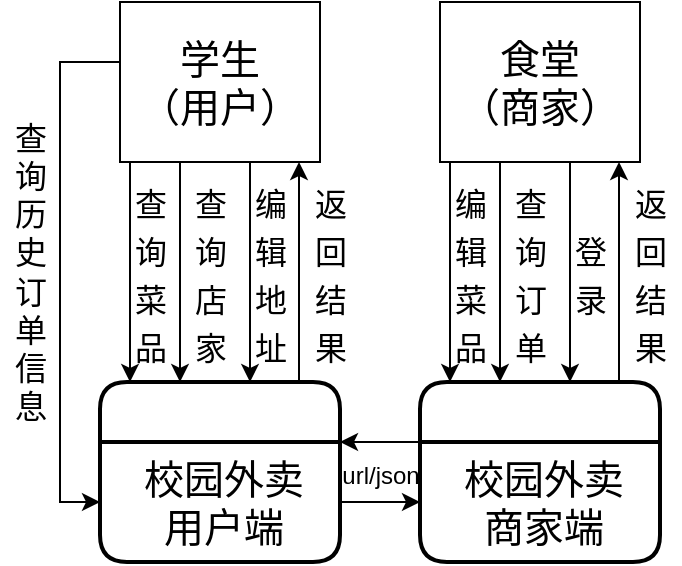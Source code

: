 <mxfile version="16.0.0" type="device"><diagram id="ur5sYcvi3Dw81GeEX0Jz" name="第 1 页"><mxGraphModel dx="617" dy="649" grid="1" gridSize="10" guides="1" tooltips="1" connect="1" arrows="1" fold="1" page="1" pageScale="1" pageWidth="850" pageHeight="1100" math="0" shadow="0"><root><mxCell id="0"/><mxCell id="1" parent="0"/><mxCell id="v0i8YhWhg6oqWnDII2s3-10" style="edgeStyle=orthogonalEdgeStyle;rounded=0;orthogonalLoop=1;jettySize=auto;html=1;fontSize=20;" edge="1" parent="1"><mxGeometry relative="1" as="geometry"><mxPoint x="379.5" y="270" as="sourcePoint"/><mxPoint x="379.5" y="160" as="targetPoint"/></mxGeometry></mxCell><mxCell id="v0i8YhWhg6oqWnDII2s3-1" value="" style="swimlane;childLayout=stackLayout;horizontal=1;startSize=30;horizontalStack=0;rounded=1;fontSize=14;fontStyle=0;strokeWidth=2;resizeParent=0;resizeLast=1;shadow=0;dashed=0;align=center;" vertex="1" parent="1"><mxGeometry x="280" y="270" width="120" height="90" as="geometry"/></mxCell><mxCell id="v0i8YhWhg6oqWnDII2s3-2" value="校园外卖&#10;用户端" style="align=center;strokeColor=none;fillColor=none;spacingLeft=4;fontSize=20;verticalAlign=top;resizable=0;rotatable=0;part=1;" vertex="1" parent="v0i8YhWhg6oqWnDII2s3-1"><mxGeometry y="30" width="120" height="60" as="geometry"/></mxCell><mxCell id="v0i8YhWhg6oqWnDII2s3-30" style="edgeStyle=orthogonalEdgeStyle;rounded=0;orthogonalLoop=1;jettySize=auto;html=1;fontSize=16;" edge="1" parent="1" source="v0i8YhWhg6oqWnDII2s3-6"><mxGeometry relative="1" as="geometry"><mxPoint x="400" y="300" as="targetPoint"/><Array as="points"><mxPoint x="400" y="300"/></Array></mxGeometry></mxCell><mxCell id="v0i8YhWhg6oqWnDII2s3-6" value="" style="swimlane;childLayout=stackLayout;horizontal=1;startSize=30;horizontalStack=0;rounded=1;fontSize=14;fontStyle=0;strokeWidth=2;resizeParent=0;resizeLast=1;shadow=0;dashed=0;align=center;" vertex="1" parent="1"><mxGeometry x="440" y="270" width="120" height="90" as="geometry"/></mxCell><mxCell id="v0i8YhWhg6oqWnDII2s3-7" value="校园外卖&#10;商家端" style="align=center;strokeColor=none;fillColor=none;spacingLeft=4;fontSize=20;verticalAlign=top;resizable=0;rotatable=0;part=1;" vertex="1" parent="v0i8YhWhg6oqWnDII2s3-6"><mxGeometry y="30" width="120" height="60" as="geometry"/></mxCell><mxCell id="v0i8YhWhg6oqWnDII2s3-9" style="edgeStyle=orthogonalEdgeStyle;rounded=0;orthogonalLoop=1;jettySize=auto;html=1;fontSize=20;" edge="1" parent="1"><mxGeometry relative="1" as="geometry"><mxPoint x="355" y="160" as="sourcePoint"/><mxPoint x="355" y="270" as="targetPoint"/><Array as="points"><mxPoint x="355" y="190"/><mxPoint x="355" y="190"/></Array></mxGeometry></mxCell><mxCell id="v0i8YhWhg6oqWnDII2s3-26" style="edgeStyle=orthogonalEdgeStyle;rounded=0;orthogonalLoop=1;jettySize=auto;html=1;fontSize=16;" edge="1" parent="1" source="v0i8YhWhg6oqWnDII2s3-8" target="v0i8YhWhg6oqWnDII2s3-1"><mxGeometry relative="1" as="geometry"><Array as="points"><mxPoint x="320" y="200"/><mxPoint x="320" y="200"/></Array></mxGeometry></mxCell><mxCell id="v0i8YhWhg6oqWnDII2s3-8" value="学生&lt;br&gt;（用户）" style="whiteSpace=wrap;html=1;align=center;fontSize=20;" vertex="1" parent="1"><mxGeometry x="290" y="80" width="100" height="80" as="geometry"/></mxCell><mxCell id="v0i8YhWhg6oqWnDII2s3-11" value="&lt;span style=&quot;font-size: 16px&quot;&gt;编&lt;br&gt;辑&lt;br&gt;地&lt;br&gt;址&lt;/span&gt;" style="text;html=1;align=center;verticalAlign=middle;resizable=0;points=[];autosize=1;strokeColor=none;fillColor=none;fontSize=20;" vertex="1" parent="1"><mxGeometry x="350" y="160" width="30" height="110" as="geometry"/></mxCell><mxCell id="v0i8YhWhg6oqWnDII2s3-12" value="&lt;span style=&quot;font-size: 16px&quot;&gt;返&lt;br&gt;回&lt;br&gt;结&lt;br&gt;果&lt;br&gt;&lt;/span&gt;" style="text;html=1;align=center;verticalAlign=middle;resizable=0;points=[];autosize=1;strokeColor=none;fillColor=none;fontSize=20;" vertex="1" parent="1"><mxGeometry x="380" y="160" width="30" height="110" as="geometry"/></mxCell><mxCell id="v0i8YhWhg6oqWnDII2s3-15" style="edgeStyle=orthogonalEdgeStyle;rounded=0;orthogonalLoop=1;jettySize=auto;html=1;fontSize=20;" edge="1" parent="1"><mxGeometry relative="1" as="geometry"><mxPoint x="295" y="160" as="sourcePoint"/><mxPoint x="295" y="270" as="targetPoint"/><Array as="points"><mxPoint x="295" y="190"/><mxPoint x="295" y="190"/></Array></mxGeometry></mxCell><mxCell id="v0i8YhWhg6oqWnDII2s3-16" value="&lt;font style=&quot;font-size: 16px&quot;&gt;查&lt;br&gt;询&lt;br&gt;菜&lt;br&gt;品&lt;br&gt;&lt;/font&gt;" style="text;html=1;align=center;verticalAlign=middle;resizable=0;points=[];autosize=1;strokeColor=none;fillColor=none;fontSize=20;" vertex="1" parent="1"><mxGeometry x="290" y="160" width="30" height="110" as="geometry"/></mxCell><mxCell id="v0i8YhWhg6oqWnDII2s3-17" value="&lt;span style=&quot;font-size: 16px&quot;&gt;查&lt;br&gt;询&lt;br&gt;店&lt;br&gt;家&lt;br&gt;&lt;/span&gt;" style="text;html=1;align=center;verticalAlign=middle;resizable=0;points=[];autosize=1;strokeColor=none;fillColor=none;fontSize=20;" vertex="1" parent="1"><mxGeometry x="320" y="160" width="30" height="110" as="geometry"/></mxCell><mxCell id="v0i8YhWhg6oqWnDII2s3-19" value="查&lt;br&gt;询&lt;br&gt;历&lt;br&gt;史&lt;br&gt;订&lt;br&gt;单&lt;br&gt;信&lt;br&gt;息" style="text;html=1;align=center;verticalAlign=middle;resizable=0;points=[];autosize=1;strokeColor=none;fillColor=none;fontSize=16;" vertex="1" parent="1"><mxGeometry x="230" y="140" width="30" height="150" as="geometry"/></mxCell><mxCell id="v0i8YhWhg6oqWnDII2s3-18" style="edgeStyle=orthogonalEdgeStyle;rounded=0;orthogonalLoop=1;jettySize=auto;html=1;fontSize=16;" edge="1" parent="1" source="v0i8YhWhg6oqWnDII2s3-8" target="v0i8YhWhg6oqWnDII2s3-2"><mxGeometry relative="1" as="geometry"><mxPoint x="270" y="110" as="targetPoint"/><Array as="points"><mxPoint x="260" y="110"/><mxPoint x="260" y="330"/></Array></mxGeometry></mxCell><mxCell id="v0i8YhWhg6oqWnDII2s3-27" style="edgeStyle=orthogonalEdgeStyle;rounded=0;orthogonalLoop=1;jettySize=auto;html=1;entryX=0;entryY=0.5;entryDx=0;entryDy=0;fontSize=16;" edge="1" parent="1" source="v0i8YhWhg6oqWnDII2s3-2" target="v0i8YhWhg6oqWnDII2s3-7"><mxGeometry relative="1" as="geometry"/></mxCell><mxCell id="v0i8YhWhg6oqWnDII2s3-29" value="&lt;font style=&quot;font-size: 12px&quot;&gt;url/json&lt;/font&gt;" style="text;html=1;align=center;verticalAlign=middle;resizable=0;points=[];autosize=1;strokeColor=none;fillColor=none;fontSize=16;" vertex="1" parent="1"><mxGeometry x="395" y="305" width="50" height="20" as="geometry"/></mxCell><mxCell id="v0i8YhWhg6oqWnDII2s3-31" value="食堂&lt;br&gt;（用户）" style="whiteSpace=wrap;html=1;align=center;fontSize=20;" vertex="1" parent="1"><mxGeometry x="450" y="80" width="100" height="80" as="geometry"/></mxCell><mxCell id="v0i8YhWhg6oqWnDII2s3-32" style="edgeStyle=orthogonalEdgeStyle;rounded=0;orthogonalLoop=1;jettySize=auto;html=1;fontSize=20;" edge="1" parent="1"><mxGeometry relative="1" as="geometry"><mxPoint x="539.5" y="270" as="sourcePoint"/><mxPoint x="539.5" y="160" as="targetPoint"/></mxGeometry></mxCell><mxCell id="v0i8YhWhg6oqWnDII2s3-35" style="edgeStyle=orthogonalEdgeStyle;rounded=0;orthogonalLoop=1;jettySize=auto;html=1;fontSize=20;" edge="1" parent="1"><mxGeometry relative="1" as="geometry"><mxPoint x="515" y="160" as="sourcePoint"/><mxPoint x="515" y="270" as="targetPoint"/><Array as="points"><mxPoint x="515" y="190"/><mxPoint x="515" y="190"/></Array></mxGeometry></mxCell><mxCell id="v0i8YhWhg6oqWnDII2s3-36" style="edgeStyle=orthogonalEdgeStyle;rounded=0;orthogonalLoop=1;jettySize=auto;html=1;fontSize=16;" edge="1" parent="1" source="v0i8YhWhg6oqWnDII2s3-37"><mxGeometry relative="1" as="geometry"><Array as="points"><mxPoint x="480" y="200"/><mxPoint x="480" y="200"/></Array><mxPoint x="480" y="270" as="targetPoint"/></mxGeometry></mxCell><mxCell id="v0i8YhWhg6oqWnDII2s3-37" value="食堂&lt;br&gt;（商家）" style="whiteSpace=wrap;html=1;align=center;fontSize=20;" vertex="1" parent="1"><mxGeometry x="450" y="80" width="100" height="80" as="geometry"/></mxCell><mxCell id="v0i8YhWhg6oqWnDII2s3-38" value="&lt;span style=&quot;font-size: 16px&quot;&gt;登&lt;br&gt;录&lt;/span&gt;" style="text;html=1;align=center;verticalAlign=middle;resizable=0;points=[];autosize=1;strokeColor=none;fillColor=none;fontSize=20;" vertex="1" parent="1"><mxGeometry x="510" y="185" width="30" height="60" as="geometry"/></mxCell><mxCell id="v0i8YhWhg6oqWnDII2s3-39" value="&lt;span style=&quot;font-size: 16px&quot;&gt;返&lt;br&gt;回&lt;br&gt;结&lt;br&gt;果&lt;br&gt;&lt;/span&gt;" style="text;html=1;align=center;verticalAlign=middle;resizable=0;points=[];autosize=1;strokeColor=none;fillColor=none;fontSize=20;" vertex="1" parent="1"><mxGeometry x="540" y="160" width="30" height="110" as="geometry"/></mxCell><mxCell id="v0i8YhWhg6oqWnDII2s3-40" style="edgeStyle=orthogonalEdgeStyle;rounded=0;orthogonalLoop=1;jettySize=auto;html=1;fontSize=20;" edge="1" parent="1"><mxGeometry relative="1" as="geometry"><mxPoint x="455" y="160" as="sourcePoint"/><mxPoint x="455" y="270" as="targetPoint"/><Array as="points"><mxPoint x="455" y="190"/><mxPoint x="455" y="190"/></Array></mxGeometry></mxCell><mxCell id="v0i8YhWhg6oqWnDII2s3-41" value="&lt;font style=&quot;font-size: 16px&quot;&gt;编&lt;br&gt;辑&lt;br&gt;菜&lt;br&gt;品&lt;br&gt;&lt;/font&gt;" style="text;html=1;align=center;verticalAlign=middle;resizable=0;points=[];autosize=1;strokeColor=none;fillColor=none;fontSize=20;" vertex="1" parent="1"><mxGeometry x="450" y="160" width="30" height="110" as="geometry"/></mxCell><mxCell id="v0i8YhWhg6oqWnDII2s3-42" value="&lt;span style=&quot;font-size: 16px&quot;&gt;查&lt;br&gt;询&lt;br&gt;订&lt;br&gt;单&lt;br&gt;&lt;/span&gt;" style="text;html=1;align=center;verticalAlign=middle;resizable=0;points=[];autosize=1;strokeColor=none;fillColor=none;fontSize=20;" vertex="1" parent="1"><mxGeometry x="480" y="160" width="30" height="110" as="geometry"/></mxCell></root></mxGraphModel></diagram></mxfile>